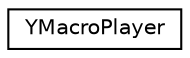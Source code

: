 digraph "Graphical Class Hierarchy"
{
 // LATEX_PDF_SIZE
  edge [fontname="Helvetica",fontsize="10",labelfontname="Helvetica",labelfontsize="10"];
  node [fontname="Helvetica",fontsize="10",shape=record];
  rankdir="LR";
  Node0 [label="YMacroPlayer",height=0.2,width=0.4,color="black", fillcolor="white", style="filled",URL="$classYMacroPlayer.html",tooltip=" "];
}

